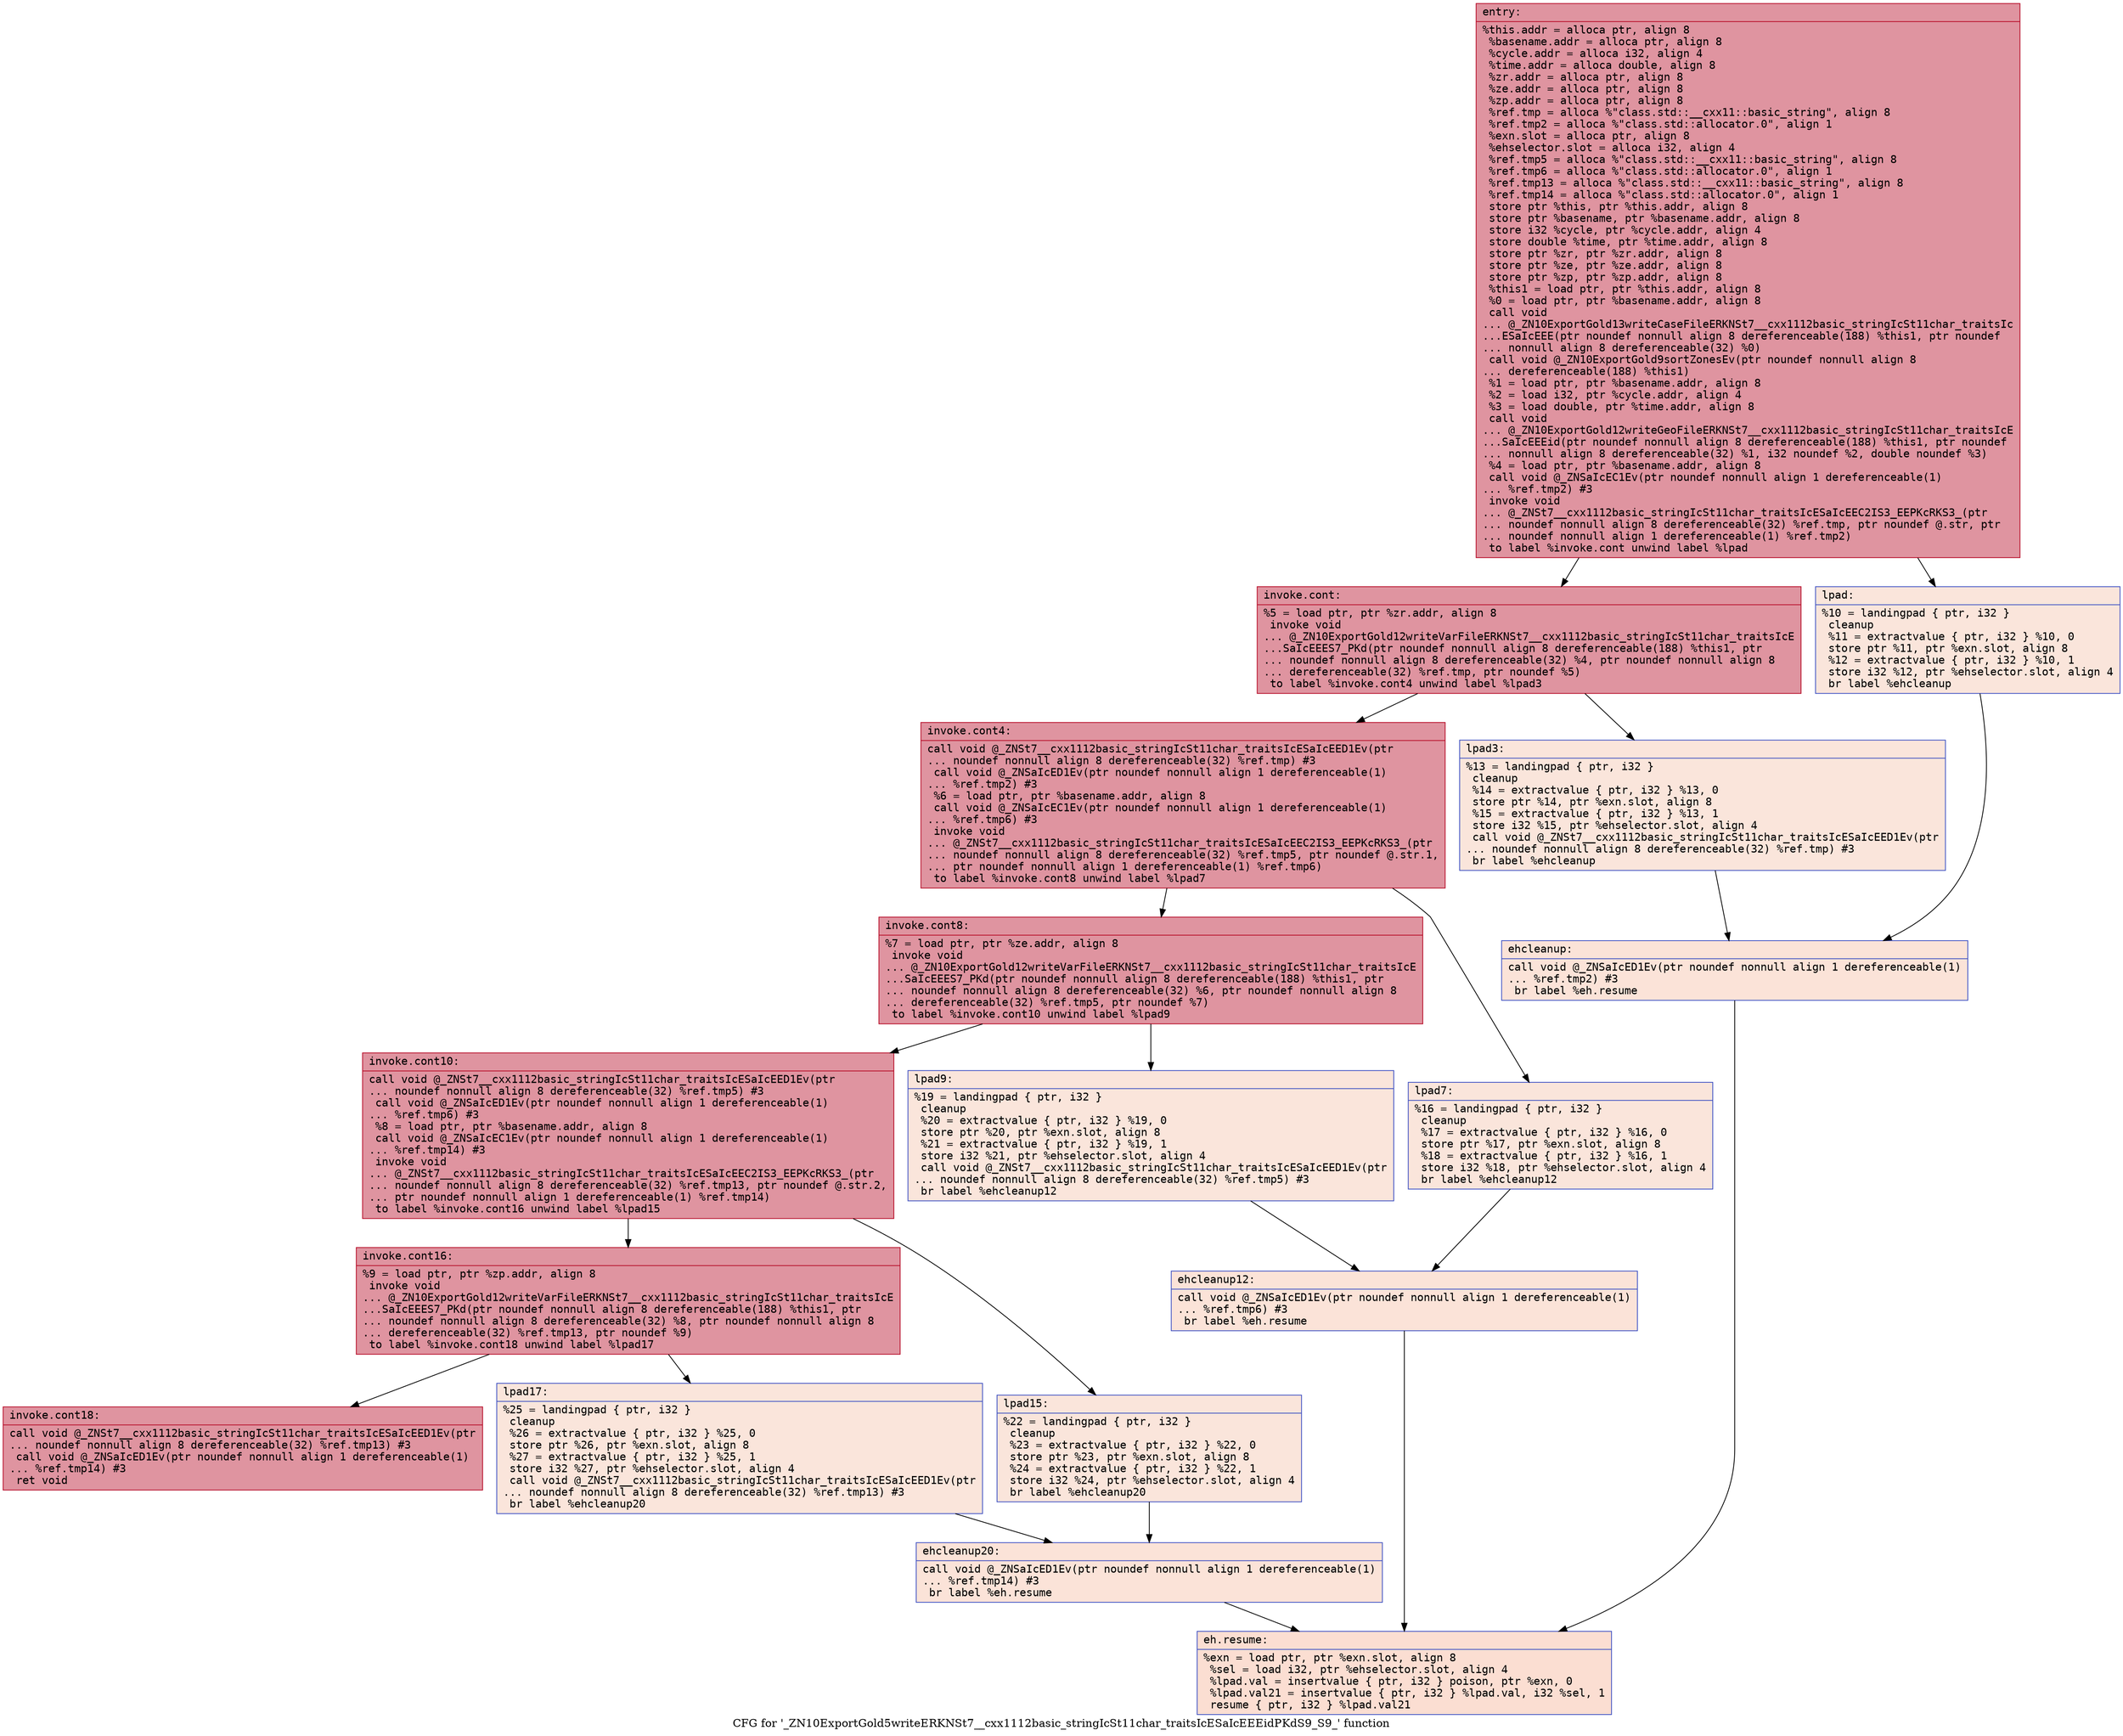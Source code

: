 digraph "CFG for '_ZN10ExportGold5writeERKNSt7__cxx1112basic_stringIcSt11char_traitsIcESaIcEEEidPKdS9_S9_' function" {
	label="CFG for '_ZN10ExportGold5writeERKNSt7__cxx1112basic_stringIcSt11char_traitsIcESaIcEEEidPKdS9_S9_' function";

	Node0x55b8243c7860 [shape=record,color="#b70d28ff", style=filled, fillcolor="#b70d2870" fontname="Courier",label="{entry:\l|  %this.addr = alloca ptr, align 8\l  %basename.addr = alloca ptr, align 8\l  %cycle.addr = alloca i32, align 4\l  %time.addr = alloca double, align 8\l  %zr.addr = alloca ptr, align 8\l  %ze.addr = alloca ptr, align 8\l  %zp.addr = alloca ptr, align 8\l  %ref.tmp = alloca %\"class.std::__cxx11::basic_string\", align 8\l  %ref.tmp2 = alloca %\"class.std::allocator.0\", align 1\l  %exn.slot = alloca ptr, align 8\l  %ehselector.slot = alloca i32, align 4\l  %ref.tmp5 = alloca %\"class.std::__cxx11::basic_string\", align 8\l  %ref.tmp6 = alloca %\"class.std::allocator.0\", align 1\l  %ref.tmp13 = alloca %\"class.std::__cxx11::basic_string\", align 8\l  %ref.tmp14 = alloca %\"class.std::allocator.0\", align 1\l  store ptr %this, ptr %this.addr, align 8\l  store ptr %basename, ptr %basename.addr, align 8\l  store i32 %cycle, ptr %cycle.addr, align 4\l  store double %time, ptr %time.addr, align 8\l  store ptr %zr, ptr %zr.addr, align 8\l  store ptr %ze, ptr %ze.addr, align 8\l  store ptr %zp, ptr %zp.addr, align 8\l  %this1 = load ptr, ptr %this.addr, align 8\l  %0 = load ptr, ptr %basename.addr, align 8\l  call void\l... @_ZN10ExportGold13writeCaseFileERKNSt7__cxx1112basic_stringIcSt11char_traitsIc\l...ESaIcEEE(ptr noundef nonnull align 8 dereferenceable(188) %this1, ptr noundef\l... nonnull align 8 dereferenceable(32) %0)\l  call void @_ZN10ExportGold9sortZonesEv(ptr noundef nonnull align 8\l... dereferenceable(188) %this1)\l  %1 = load ptr, ptr %basename.addr, align 8\l  %2 = load i32, ptr %cycle.addr, align 4\l  %3 = load double, ptr %time.addr, align 8\l  call void\l... @_ZN10ExportGold12writeGeoFileERKNSt7__cxx1112basic_stringIcSt11char_traitsIcE\l...SaIcEEEid(ptr noundef nonnull align 8 dereferenceable(188) %this1, ptr noundef\l... nonnull align 8 dereferenceable(32) %1, i32 noundef %2, double noundef %3)\l  %4 = load ptr, ptr %basename.addr, align 8\l  call void @_ZNSaIcEC1Ev(ptr noundef nonnull align 1 dereferenceable(1)\l... %ref.tmp2) #3\l  invoke void\l... @_ZNSt7__cxx1112basic_stringIcSt11char_traitsIcESaIcEEC2IS3_EEPKcRKS3_(ptr\l... noundef nonnull align 8 dereferenceable(32) %ref.tmp, ptr noundef @.str, ptr\l... noundef nonnull align 1 dereferenceable(1) %ref.tmp2)\l          to label %invoke.cont unwind label %lpad\l}"];
	Node0x55b8243c7860 -> Node0x55b8243ca080[tooltip="entry -> invoke.cont\nProbability 100.00%" ];
	Node0x55b8243c7860 -> Node0x55b8243c21c0[tooltip="entry -> lpad\nProbability 0.00%" ];
	Node0x55b8243ca080 [shape=record,color="#b70d28ff", style=filled, fillcolor="#b70d2870" fontname="Courier",label="{invoke.cont:\l|  %5 = load ptr, ptr %zr.addr, align 8\l  invoke void\l... @_ZN10ExportGold12writeVarFileERKNSt7__cxx1112basic_stringIcSt11char_traitsIcE\l...SaIcEEES7_PKd(ptr noundef nonnull align 8 dereferenceable(188) %this1, ptr\l... noundef nonnull align 8 dereferenceable(32) %4, ptr noundef nonnull align 8\l... dereferenceable(32) %ref.tmp, ptr noundef %5)\l          to label %invoke.cont4 unwind label %lpad3\l}"];
	Node0x55b8243ca080 -> Node0x55b8243ca030[tooltip="invoke.cont -> invoke.cont4\nProbability 100.00%" ];
	Node0x55b8243ca080 -> Node0x55b8243ca780[tooltip="invoke.cont -> lpad3\nProbability 0.00%" ];
	Node0x55b8243ca030 [shape=record,color="#b70d28ff", style=filled, fillcolor="#b70d2870" fontname="Courier",label="{invoke.cont4:\l|  call void @_ZNSt7__cxx1112basic_stringIcSt11char_traitsIcESaIcEED1Ev(ptr\l... noundef nonnull align 8 dereferenceable(32) %ref.tmp) #3\l  call void @_ZNSaIcED1Ev(ptr noundef nonnull align 1 dereferenceable(1)\l... %ref.tmp2) #3\l  %6 = load ptr, ptr %basename.addr, align 8\l  call void @_ZNSaIcEC1Ev(ptr noundef nonnull align 1 dereferenceable(1)\l... %ref.tmp6) #3\l  invoke void\l... @_ZNSt7__cxx1112basic_stringIcSt11char_traitsIcESaIcEEC2IS3_EEPKcRKS3_(ptr\l... noundef nonnull align 8 dereferenceable(32) %ref.tmp5, ptr noundef @.str.1,\l... ptr noundef nonnull align 1 dereferenceable(1) %ref.tmp6)\l          to label %invoke.cont8 unwind label %lpad7\l}"];
	Node0x55b8243ca030 -> Node0x55b8243cb0d0[tooltip="invoke.cont4 -> invoke.cont8\nProbability 100.00%" ];
	Node0x55b8243ca030 -> Node0x55b8243cb180[tooltip="invoke.cont4 -> lpad7\nProbability 0.00%" ];
	Node0x55b8243cb0d0 [shape=record,color="#b70d28ff", style=filled, fillcolor="#b70d2870" fontname="Courier",label="{invoke.cont8:\l|  %7 = load ptr, ptr %ze.addr, align 8\l  invoke void\l... @_ZN10ExportGold12writeVarFileERKNSt7__cxx1112basic_stringIcSt11char_traitsIcE\l...SaIcEEES7_PKd(ptr noundef nonnull align 8 dereferenceable(188) %this1, ptr\l... noundef nonnull align 8 dereferenceable(32) %6, ptr noundef nonnull align 8\l... dereferenceable(32) %ref.tmp5, ptr noundef %7)\l          to label %invoke.cont10 unwind label %lpad9\l}"];
	Node0x55b8243cb0d0 -> Node0x55b8243cb080[tooltip="invoke.cont8 -> invoke.cont10\nProbability 100.00%" ];
	Node0x55b8243cb0d0 -> Node0x55b8243cb490[tooltip="invoke.cont8 -> lpad9\nProbability 0.00%" ];
	Node0x55b8243cb080 [shape=record,color="#b70d28ff", style=filled, fillcolor="#b70d2870" fontname="Courier",label="{invoke.cont10:\l|  call void @_ZNSt7__cxx1112basic_stringIcSt11char_traitsIcESaIcEED1Ev(ptr\l... noundef nonnull align 8 dereferenceable(32) %ref.tmp5) #3\l  call void @_ZNSaIcED1Ev(ptr noundef nonnull align 1 dereferenceable(1)\l... %ref.tmp6) #3\l  %8 = load ptr, ptr %basename.addr, align 8\l  call void @_ZNSaIcEC1Ev(ptr noundef nonnull align 1 dereferenceable(1)\l... %ref.tmp14) #3\l  invoke void\l... @_ZNSt7__cxx1112basic_stringIcSt11char_traitsIcESaIcEEC2IS3_EEPKcRKS3_(ptr\l... noundef nonnull align 8 dereferenceable(32) %ref.tmp13, ptr noundef @.str.2,\l... ptr noundef nonnull align 1 dereferenceable(1) %ref.tmp14)\l          to label %invoke.cont16 unwind label %lpad15\l}"];
	Node0x55b8243cb080 -> Node0x55b8243cbb70[tooltip="invoke.cont10 -> invoke.cont16\nProbability 100.00%" ];
	Node0x55b8243cb080 -> Node0x55b8243cbbc0[tooltip="invoke.cont10 -> lpad15\nProbability 0.00%" ];
	Node0x55b8243cbb70 [shape=record,color="#b70d28ff", style=filled, fillcolor="#b70d2870" fontname="Courier",label="{invoke.cont16:\l|  %9 = load ptr, ptr %zp.addr, align 8\l  invoke void\l... @_ZN10ExportGold12writeVarFileERKNSt7__cxx1112basic_stringIcSt11char_traitsIcE\l...SaIcEEES7_PKd(ptr noundef nonnull align 8 dereferenceable(188) %this1, ptr\l... noundef nonnull align 8 dereferenceable(32) %8, ptr noundef nonnull align 8\l... dereferenceable(32) %ref.tmp13, ptr noundef %9)\l          to label %invoke.cont18 unwind label %lpad17\l}"];
	Node0x55b8243cbb70 -> Node0x55b8243cbb20[tooltip="invoke.cont16 -> invoke.cont18\nProbability 100.00%" ];
	Node0x55b8243cbb70 -> Node0x55b8243cbed0[tooltip="invoke.cont16 -> lpad17\nProbability 0.00%" ];
	Node0x55b8243cbb20 [shape=record,color="#b70d28ff", style=filled, fillcolor="#b70d2870" fontname="Courier",label="{invoke.cont18:\l|  call void @_ZNSt7__cxx1112basic_stringIcSt11char_traitsIcESaIcEED1Ev(ptr\l... noundef nonnull align 8 dereferenceable(32) %ref.tmp13) #3\l  call void @_ZNSaIcED1Ev(ptr noundef nonnull align 1 dereferenceable(1)\l... %ref.tmp14) #3\l  ret void\l}"];
	Node0x55b8243c21c0 [shape=record,color="#3d50c3ff", style=filled, fillcolor="#f4c5ad70" fontname="Courier",label="{lpad:\l|  %10 = landingpad \{ ptr, i32 \}\l          cleanup\l  %11 = extractvalue \{ ptr, i32 \} %10, 0\l  store ptr %11, ptr %exn.slot, align 8\l  %12 = extractvalue \{ ptr, i32 \} %10, 1\l  store i32 %12, ptr %ehselector.slot, align 4\l  br label %ehcleanup\l}"];
	Node0x55b8243c21c0 -> Node0x55b8243cc610[tooltip="lpad -> ehcleanup\nProbability 100.00%" ];
	Node0x55b8243ca780 [shape=record,color="#3d50c3ff", style=filled, fillcolor="#f4c5ad70" fontname="Courier",label="{lpad3:\l|  %13 = landingpad \{ ptr, i32 \}\l          cleanup\l  %14 = extractvalue \{ ptr, i32 \} %13, 0\l  store ptr %14, ptr %exn.slot, align 8\l  %15 = extractvalue \{ ptr, i32 \} %13, 1\l  store i32 %15, ptr %ehselector.slot, align 4\l  call void @_ZNSt7__cxx1112basic_stringIcSt11char_traitsIcESaIcEED1Ev(ptr\l... noundef nonnull align 8 dereferenceable(32) %ref.tmp) #3\l  br label %ehcleanup\l}"];
	Node0x55b8243ca780 -> Node0x55b8243cc610[tooltip="lpad3 -> ehcleanup\nProbability 100.00%" ];
	Node0x55b8243cc610 [shape=record,color="#3d50c3ff", style=filled, fillcolor="#f6bfa670" fontname="Courier",label="{ehcleanup:\l|  call void @_ZNSaIcED1Ev(ptr noundef nonnull align 1 dereferenceable(1)\l... %ref.tmp2) #3\l  br label %eh.resume\l}"];
	Node0x55b8243cc610 -> Node0x55b8243ccb50[tooltip="ehcleanup -> eh.resume\nProbability 100.00%" ];
	Node0x55b8243cb180 [shape=record,color="#3d50c3ff", style=filled, fillcolor="#f4c5ad70" fontname="Courier",label="{lpad7:\l|  %16 = landingpad \{ ptr, i32 \}\l          cleanup\l  %17 = extractvalue \{ ptr, i32 \} %16, 0\l  store ptr %17, ptr %exn.slot, align 8\l  %18 = extractvalue \{ ptr, i32 \} %16, 1\l  store i32 %18, ptr %ehselector.slot, align 4\l  br label %ehcleanup12\l}"];
	Node0x55b8243cb180 -> Node0x55b8243ccea0[tooltip="lpad7 -> ehcleanup12\nProbability 100.00%" ];
	Node0x55b8243cb490 [shape=record,color="#3d50c3ff", style=filled, fillcolor="#f4c5ad70" fontname="Courier",label="{lpad9:\l|  %19 = landingpad \{ ptr, i32 \}\l          cleanup\l  %20 = extractvalue \{ ptr, i32 \} %19, 0\l  store ptr %20, ptr %exn.slot, align 8\l  %21 = extractvalue \{ ptr, i32 \} %19, 1\l  store i32 %21, ptr %ehselector.slot, align 4\l  call void @_ZNSt7__cxx1112basic_stringIcSt11char_traitsIcESaIcEED1Ev(ptr\l... noundef nonnull align 8 dereferenceable(32) %ref.tmp5) #3\l  br label %ehcleanup12\l}"];
	Node0x55b8243cb490 -> Node0x55b8243ccea0[tooltip="lpad9 -> ehcleanup12\nProbability 100.00%" ];
	Node0x55b8243ccea0 [shape=record,color="#3d50c3ff", style=filled, fillcolor="#f6bfa670" fontname="Courier",label="{ehcleanup12:\l|  call void @_ZNSaIcED1Ev(ptr noundef nonnull align 1 dereferenceable(1)\l... %ref.tmp6) #3\l  br label %eh.resume\l}"];
	Node0x55b8243ccea0 -> Node0x55b8243ccb50[tooltip="ehcleanup12 -> eh.resume\nProbability 100.00%" ];
	Node0x55b8243cbbc0 [shape=record,color="#3d50c3ff", style=filled, fillcolor="#f4c5ad70" fontname="Courier",label="{lpad15:\l|  %22 = landingpad \{ ptr, i32 \}\l          cleanup\l  %23 = extractvalue \{ ptr, i32 \} %22, 0\l  store ptr %23, ptr %exn.slot, align 8\l  %24 = extractvalue \{ ptr, i32 \} %22, 1\l  store i32 %24, ptr %ehselector.slot, align 4\l  br label %ehcleanup20\l}"];
	Node0x55b8243cbbc0 -> Node0x55b8243cd7f0[tooltip="lpad15 -> ehcleanup20\nProbability 100.00%" ];
	Node0x55b8243cbed0 [shape=record,color="#3d50c3ff", style=filled, fillcolor="#f4c5ad70" fontname="Courier",label="{lpad17:\l|  %25 = landingpad \{ ptr, i32 \}\l          cleanup\l  %26 = extractvalue \{ ptr, i32 \} %25, 0\l  store ptr %26, ptr %exn.slot, align 8\l  %27 = extractvalue \{ ptr, i32 \} %25, 1\l  store i32 %27, ptr %ehselector.slot, align 4\l  call void @_ZNSt7__cxx1112basic_stringIcSt11char_traitsIcESaIcEED1Ev(ptr\l... noundef nonnull align 8 dereferenceable(32) %ref.tmp13) #3\l  br label %ehcleanup20\l}"];
	Node0x55b8243cbed0 -> Node0x55b8243cd7f0[tooltip="lpad17 -> ehcleanup20\nProbability 100.00%" ];
	Node0x55b8243cd7f0 [shape=record,color="#3d50c3ff", style=filled, fillcolor="#f6bfa670" fontname="Courier",label="{ehcleanup20:\l|  call void @_ZNSaIcED1Ev(ptr noundef nonnull align 1 dereferenceable(1)\l... %ref.tmp14) #3\l  br label %eh.resume\l}"];
	Node0x55b8243cd7f0 -> Node0x55b8243ccb50[tooltip="ehcleanup20 -> eh.resume\nProbability 100.00%" ];
	Node0x55b8243ccb50 [shape=record,color="#3d50c3ff", style=filled, fillcolor="#f7b59970" fontname="Courier",label="{eh.resume:\l|  %exn = load ptr, ptr %exn.slot, align 8\l  %sel = load i32, ptr %ehselector.slot, align 4\l  %lpad.val = insertvalue \{ ptr, i32 \} poison, ptr %exn, 0\l  %lpad.val21 = insertvalue \{ ptr, i32 \} %lpad.val, i32 %sel, 1\l  resume \{ ptr, i32 \} %lpad.val21\l}"];
}
